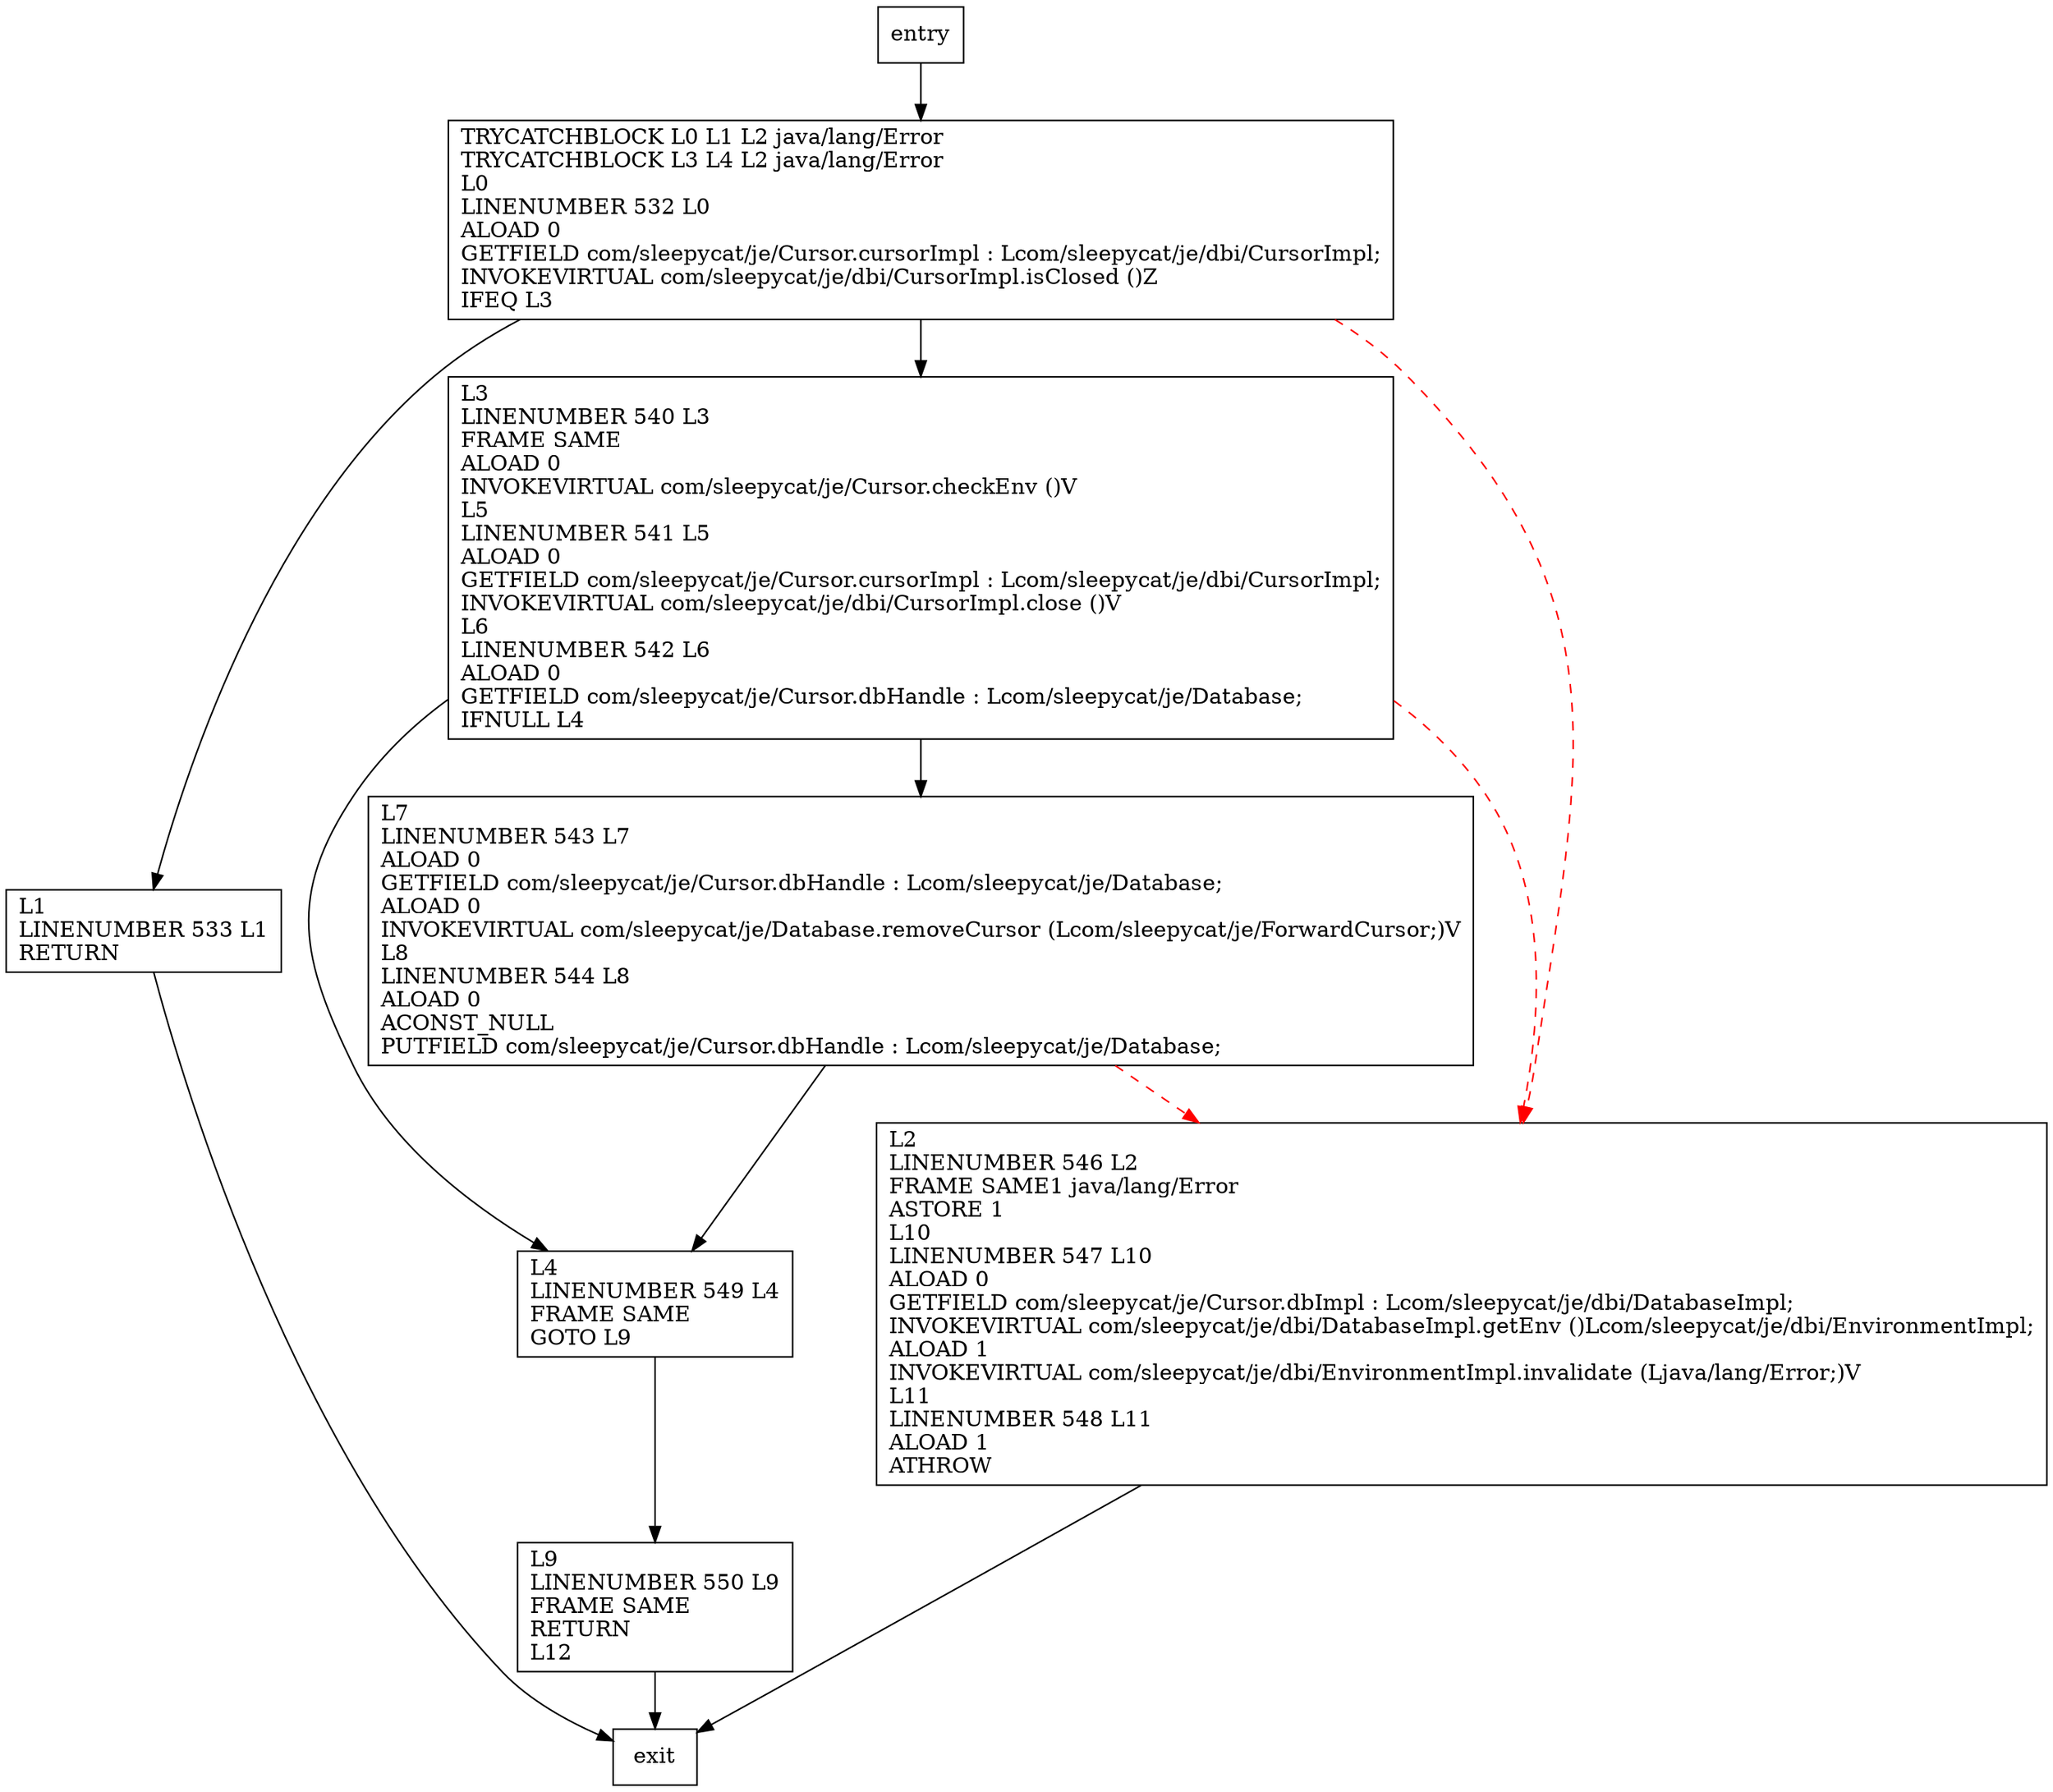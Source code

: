 digraph close {
node [shape=record];
410113452 [label="L1\lLINENUMBER 533 L1\lRETURN\l"];
1535148401 [label="L7\lLINENUMBER 543 L7\lALOAD 0\lGETFIELD com/sleepycat/je/Cursor.dbHandle : Lcom/sleepycat/je/Database;\lALOAD 0\lINVOKEVIRTUAL com/sleepycat/je/Database.removeCursor (Lcom/sleepycat/je/ForwardCursor;)V\lL8\lLINENUMBER 544 L8\lALOAD 0\lACONST_NULL\lPUTFIELD com/sleepycat/je/Cursor.dbHandle : Lcom/sleepycat/je/Database;\l"];
1707393236 [label="L3\lLINENUMBER 540 L3\lFRAME SAME\lALOAD 0\lINVOKEVIRTUAL com/sleepycat/je/Cursor.checkEnv ()V\lL5\lLINENUMBER 541 L5\lALOAD 0\lGETFIELD com/sleepycat/je/Cursor.cursorImpl : Lcom/sleepycat/je/dbi/CursorImpl;\lINVOKEVIRTUAL com/sleepycat/je/dbi/CursorImpl.close ()V\lL6\lLINENUMBER 542 L6\lALOAD 0\lGETFIELD com/sleepycat/je/Cursor.dbHandle : Lcom/sleepycat/je/Database;\lIFNULL L4\l"];
1434434342 [label="TRYCATCHBLOCK L0 L1 L2 java/lang/Error\lTRYCATCHBLOCK L3 L4 L2 java/lang/Error\lL0\lLINENUMBER 532 L0\lALOAD 0\lGETFIELD com/sleepycat/je/Cursor.cursorImpl : Lcom/sleepycat/je/dbi/CursorImpl;\lINVOKEVIRTUAL com/sleepycat/je/dbi/CursorImpl.isClosed ()Z\lIFEQ L3\l"];
1836762560 [label="L2\lLINENUMBER 546 L2\lFRAME SAME1 java/lang/Error\lASTORE 1\lL10\lLINENUMBER 547 L10\lALOAD 0\lGETFIELD com/sleepycat/je/Cursor.dbImpl : Lcom/sleepycat/je/dbi/DatabaseImpl;\lINVOKEVIRTUAL com/sleepycat/je/dbi/DatabaseImpl.getEnv ()Lcom/sleepycat/je/dbi/EnvironmentImpl;\lALOAD 1\lINVOKEVIRTUAL com/sleepycat/je/dbi/EnvironmentImpl.invalidate (Ljava/lang/Error;)V\lL11\lLINENUMBER 548 L11\lALOAD 1\lATHROW\l"];
1626278660 [label="L9\lLINENUMBER 550 L9\lFRAME SAME\lRETURN\lL12\l"];
1296757185 [label="L4\lLINENUMBER 549 L4\lFRAME SAME\lGOTO L9\l"];
entry;
exit;
entry -> 1434434342
410113452 -> exit
1535148401 -> 1836762560 [style=dashed, color=red]
1535148401 -> 1296757185
1707393236 -> 1535148401
1707393236 -> 1836762560 [style=dashed, color=red]
1707393236 -> 1296757185
1434434342 -> 410113452
1434434342 -> 1707393236
1434434342 -> 1836762560 [style=dashed, color=red]
1836762560 -> exit
1626278660 -> exit
1296757185 -> 1626278660
}
